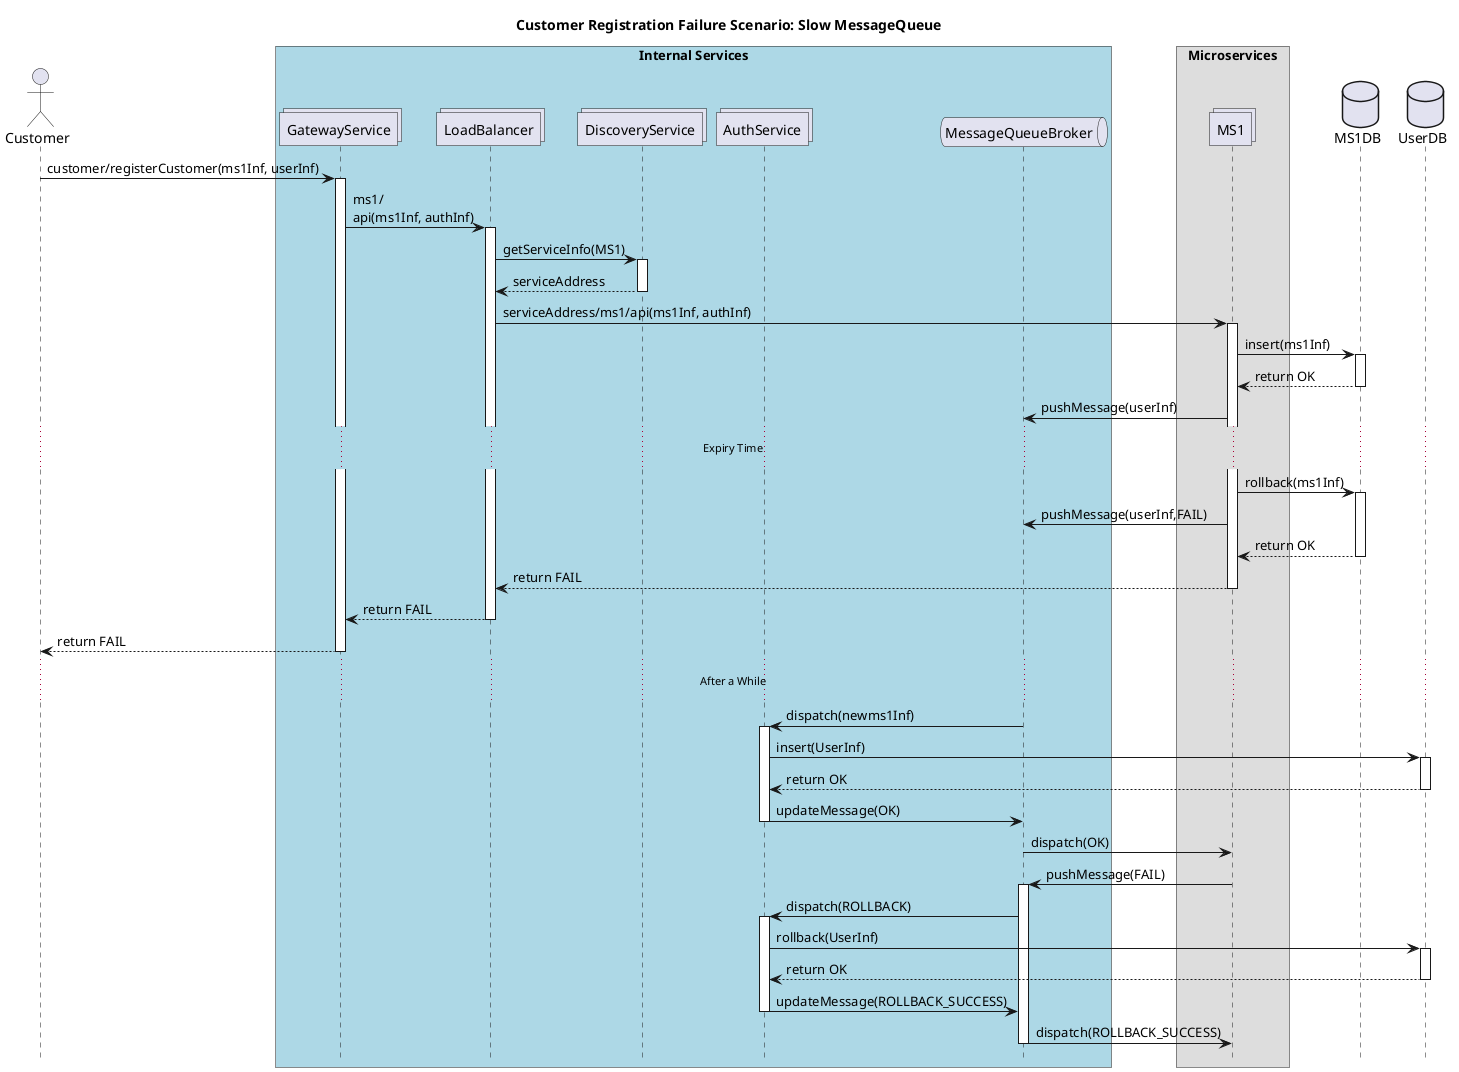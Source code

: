 @startuml CustomerRegistrationFailureScenarioSlowMessageQueue
!pragma teoz true

hide footbox
actor Customer

title "Customer Registration Failure Scenario: Slow MessageQueue"

box "Internal Services" #LightBlue
collections GatewayService
collections LoadBalancer
collections DiscoveryService
collections AuthService
queue MessageQueueBroker
end box

box "Microservices"
collections MS1
end box

database MS1DB
database UserDB

Customer -> GatewayService ++ : customer/registerCustomer(ms1Inf, userInf)
GatewayService -> LoadBalancer ++ : ms1/\napi(ms1Inf, authInf)
LoadBalancer -> DiscoveryService ++ : getServiceInfo(MS1)
return serviceAddress 
LoadBalancer -> MS1 ++ : serviceAddress/ms1/api(ms1Inf, authInf)
MS1 -> MS1DB ++: insert(ms1Inf)
return return OK 
MS1 -> MessageQueueBroker : pushMessage(userInf)
...Expiry Time...
MS1 -> MS1DB ++: rollback(ms1Inf)
MS1 -> MessageQueueBroker : pushMessage(userInf,FAIL)
return return OK 
return return FAIL 
return return FAIL 
return return FAIL 
...After a While...
MessageQueueBroker -> AuthService ++ : dispatch(newms1Inf)
AuthService -> UserDB ++ : insert(UserInf)
return return OK 
AuthService -> MessageQueueBroker -- : updateMessage(OK)
MessageQueueBroker -> MS1 -- : dispatch(OK)
MS1 -> MessageQueueBroker ++ : pushMessage(FAIL)
MessageQueueBroker -> AuthService ++ : dispatch(ROLLBACK)
AuthService -> UserDB ++ : rollback(UserInf)
return return OK 
AuthService -> MessageQueueBroker -- : updateMessage(ROLLBACK_SUCCESS) 
MessageQueueBroker -> MS1 -- : dispatch(ROLLBACK_SUCCESS)



@enduml